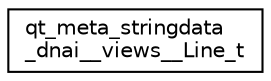 digraph "Graphical Class Hierarchy"
{
  edge [fontname="Helvetica",fontsize="10",labelfontname="Helvetica",labelfontsize="10"];
  node [fontname="Helvetica",fontsize="10",shape=record];
  rankdir="LR";
  Node1 [label="qt_meta_stringdata\l_dnai__views__Line_t",height=0.2,width=0.4,color="black", fillcolor="white", style="filled",URL="$structqt__meta__stringdata__dnai____views_____line__t.html"];
}
